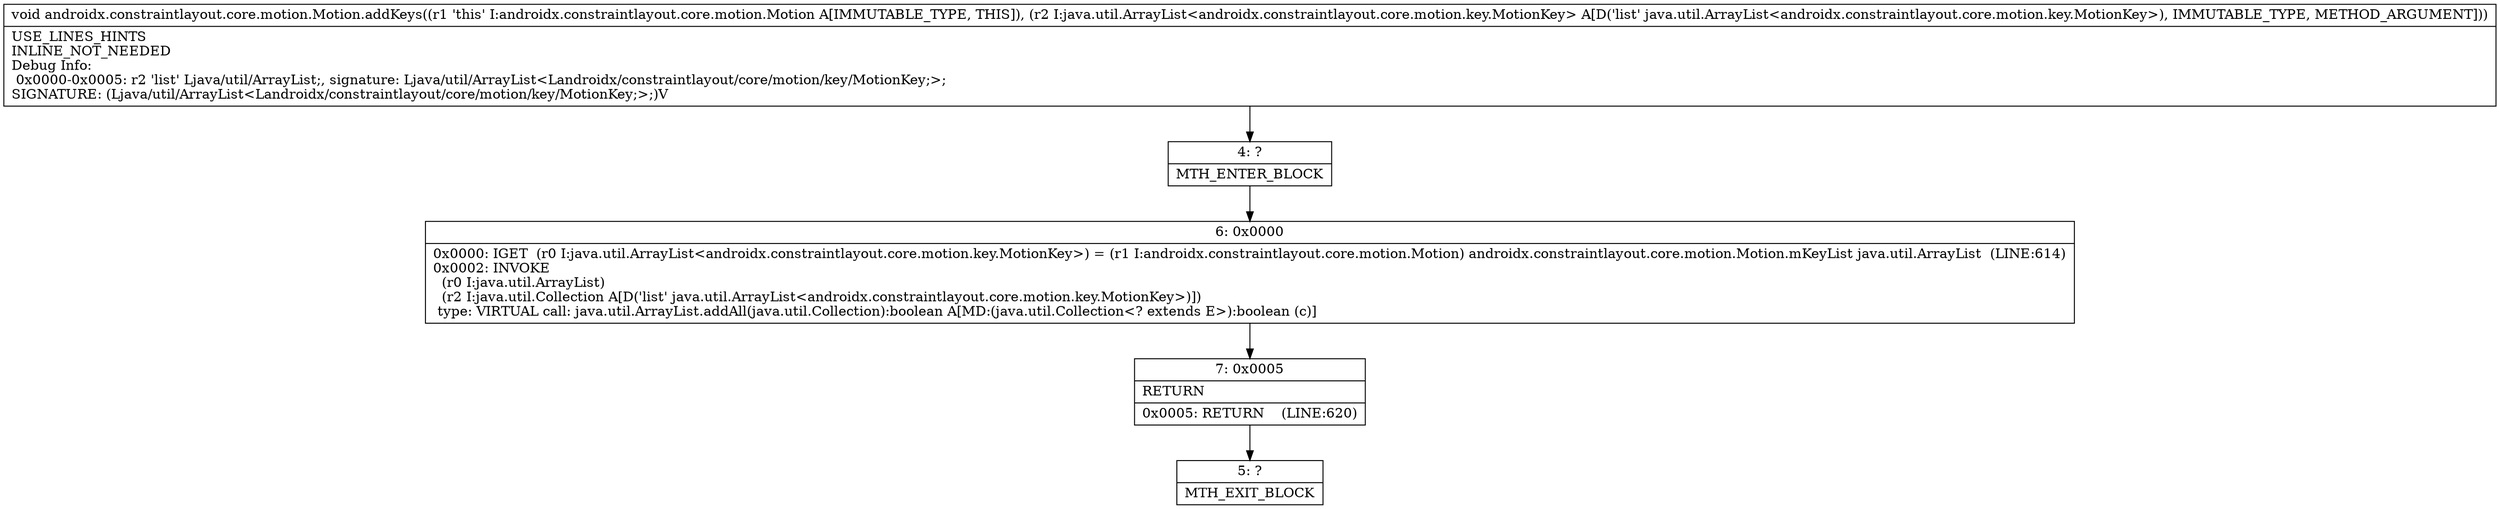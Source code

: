 digraph "CFG forandroidx.constraintlayout.core.motion.Motion.addKeys(Ljava\/util\/ArrayList;)V" {
Node_4 [shape=record,label="{4\:\ ?|MTH_ENTER_BLOCK\l}"];
Node_6 [shape=record,label="{6\:\ 0x0000|0x0000: IGET  (r0 I:java.util.ArrayList\<androidx.constraintlayout.core.motion.key.MotionKey\>) = (r1 I:androidx.constraintlayout.core.motion.Motion) androidx.constraintlayout.core.motion.Motion.mKeyList java.util.ArrayList  (LINE:614)\l0x0002: INVOKE  \l  (r0 I:java.util.ArrayList)\l  (r2 I:java.util.Collection A[D('list' java.util.ArrayList\<androidx.constraintlayout.core.motion.key.MotionKey\>)])\l type: VIRTUAL call: java.util.ArrayList.addAll(java.util.Collection):boolean A[MD:(java.util.Collection\<? extends E\>):boolean (c)]\l}"];
Node_7 [shape=record,label="{7\:\ 0x0005|RETURN\l|0x0005: RETURN    (LINE:620)\l}"];
Node_5 [shape=record,label="{5\:\ ?|MTH_EXIT_BLOCK\l}"];
MethodNode[shape=record,label="{void androidx.constraintlayout.core.motion.Motion.addKeys((r1 'this' I:androidx.constraintlayout.core.motion.Motion A[IMMUTABLE_TYPE, THIS]), (r2 I:java.util.ArrayList\<androidx.constraintlayout.core.motion.key.MotionKey\> A[D('list' java.util.ArrayList\<androidx.constraintlayout.core.motion.key.MotionKey\>), IMMUTABLE_TYPE, METHOD_ARGUMENT]))  | USE_LINES_HINTS\lINLINE_NOT_NEEDED\lDebug Info:\l  0x0000\-0x0005: r2 'list' Ljava\/util\/ArrayList;, signature: Ljava\/util\/ArrayList\<Landroidx\/constraintlayout\/core\/motion\/key\/MotionKey;\>;\lSIGNATURE: (Ljava\/util\/ArrayList\<Landroidx\/constraintlayout\/core\/motion\/key\/MotionKey;\>;)V\l}"];
MethodNode -> Node_4;Node_4 -> Node_6;
Node_6 -> Node_7;
Node_7 -> Node_5;
}

